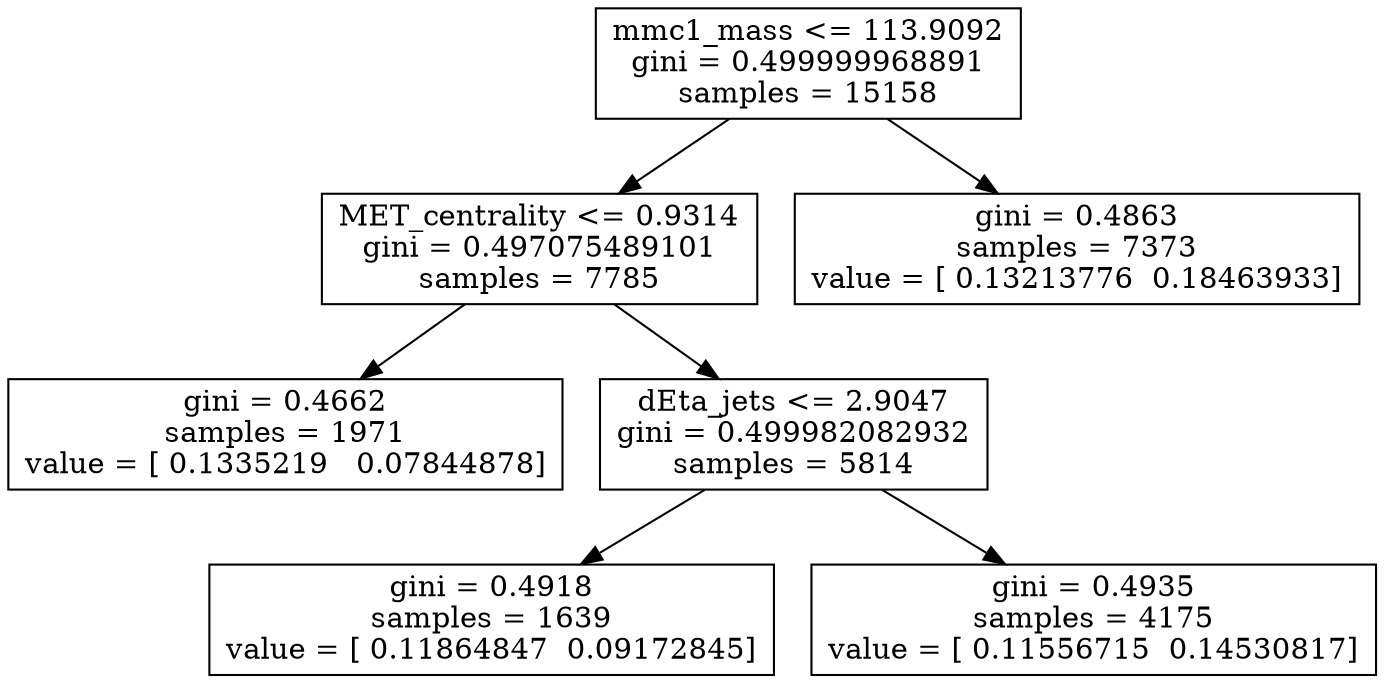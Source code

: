 digraph Tree {
0 [label="mmc1_mass <= 113.9092\ngini = 0.499999968891\nsamples = 15158", shape="box"] ;
1 [label="MET_centrality <= 0.9314\ngini = 0.497075489101\nsamples = 7785", shape="box"] ;
0 -> 1 ;
2 [label="gini = 0.4662\nsamples = 1971\nvalue = [ 0.1335219   0.07844878]", shape="box"] ;
1 -> 2 ;
3 [label="dEta_jets <= 2.9047\ngini = 0.499982082932\nsamples = 5814", shape="box"] ;
1 -> 3 ;
4 [label="gini = 0.4918\nsamples = 1639\nvalue = [ 0.11864847  0.09172845]", shape="box"] ;
3 -> 4 ;
5 [label="gini = 0.4935\nsamples = 4175\nvalue = [ 0.11556715  0.14530817]", shape="box"] ;
3 -> 5 ;
6 [label="gini = 0.4863\nsamples = 7373\nvalue = [ 0.13213776  0.18463933]", shape="box"] ;
0 -> 6 ;
}